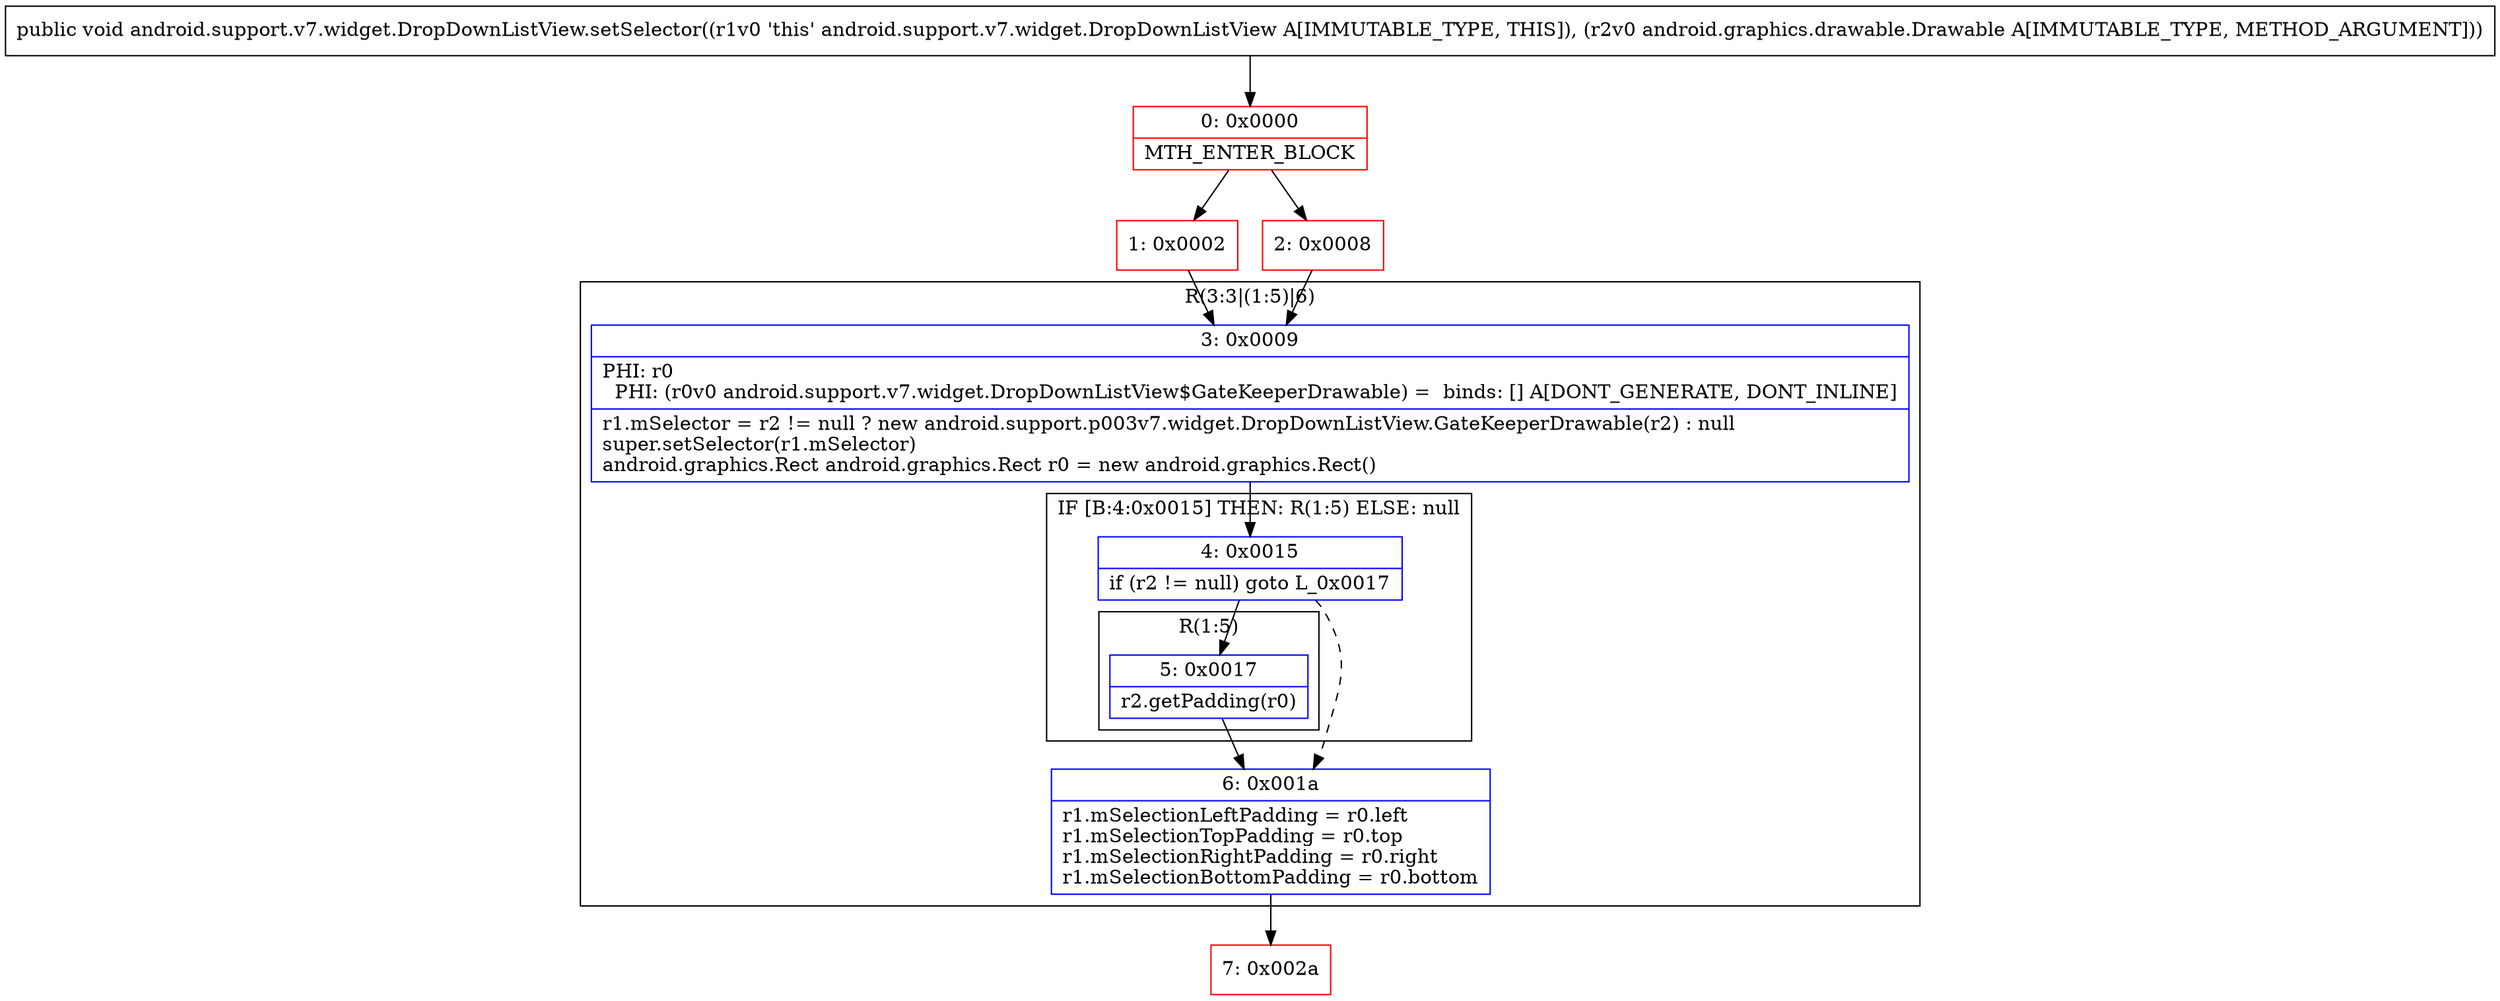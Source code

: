 digraph "CFG forandroid.support.v7.widget.DropDownListView.setSelector(Landroid\/graphics\/drawable\/Drawable;)V" {
subgraph cluster_Region_1232517263 {
label = "R(3:3|(1:5)|6)";
node [shape=record,color=blue];
Node_3 [shape=record,label="{3\:\ 0x0009|PHI: r0 \l  PHI: (r0v0 android.support.v7.widget.DropDownListView$GateKeeperDrawable) =  binds: [] A[DONT_GENERATE, DONT_INLINE]\l|r1.mSelector = r2 != null ? new android.support.p003v7.widget.DropDownListView.GateKeeperDrawable(r2) : null\lsuper.setSelector(r1.mSelector)\landroid.graphics.Rect android.graphics.Rect r0 = new android.graphics.Rect()\l}"];
subgraph cluster_IfRegion_1322112782 {
label = "IF [B:4:0x0015] THEN: R(1:5) ELSE: null";
node [shape=record,color=blue];
Node_4 [shape=record,label="{4\:\ 0x0015|if (r2 != null) goto L_0x0017\l}"];
subgraph cluster_Region_786323800 {
label = "R(1:5)";
node [shape=record,color=blue];
Node_5 [shape=record,label="{5\:\ 0x0017|r2.getPadding(r0)\l}"];
}
}
Node_6 [shape=record,label="{6\:\ 0x001a|r1.mSelectionLeftPadding = r0.left\lr1.mSelectionTopPadding = r0.top\lr1.mSelectionRightPadding = r0.right\lr1.mSelectionBottomPadding = r0.bottom\l}"];
}
Node_0 [shape=record,color=red,label="{0\:\ 0x0000|MTH_ENTER_BLOCK\l}"];
Node_1 [shape=record,color=red,label="{1\:\ 0x0002}"];
Node_2 [shape=record,color=red,label="{2\:\ 0x0008}"];
Node_7 [shape=record,color=red,label="{7\:\ 0x002a}"];
MethodNode[shape=record,label="{public void android.support.v7.widget.DropDownListView.setSelector((r1v0 'this' android.support.v7.widget.DropDownListView A[IMMUTABLE_TYPE, THIS]), (r2v0 android.graphics.drawable.Drawable A[IMMUTABLE_TYPE, METHOD_ARGUMENT])) }"];
MethodNode -> Node_0;
Node_3 -> Node_4;
Node_4 -> Node_5;
Node_4 -> Node_6[style=dashed];
Node_5 -> Node_6;
Node_6 -> Node_7;
Node_0 -> Node_1;
Node_0 -> Node_2;
Node_1 -> Node_3;
Node_2 -> Node_3;
}

